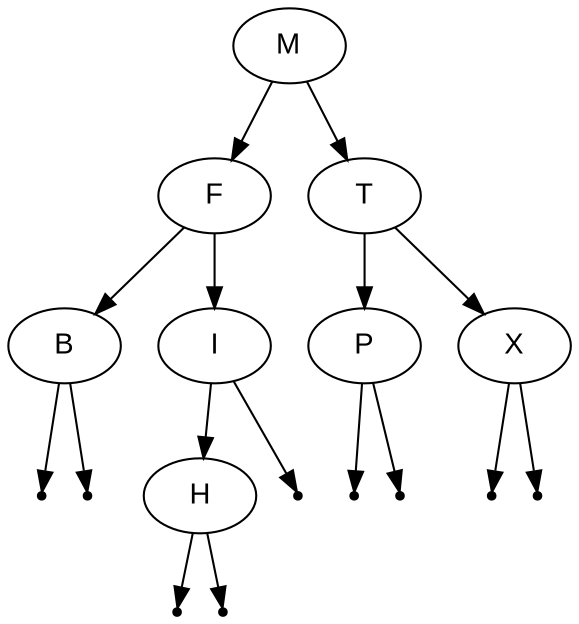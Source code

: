 digraph BST {
   node [fontname="Arial"];
   M -> F ;
   F -> B ;
   null1 [shape=point];
   B -> null1;
   null2 [shape=point];
   B -> null2;
   F -> I ;
   I -> H ;
   null3 [shape=point];
   H -> null3;
   null4 [shape=point];
   H -> null4;
   null5 [shape=point];
   I -> null5;
   M -> T ;
   T -> P ;
   null6 [shape=point];
   P -> null6;
   null7 [shape=point];
   P -> null7;
   T -> X ;
   null8 [shape=point];
   X -> null8;
   null9 [shape=point];
   X -> null9;
}
